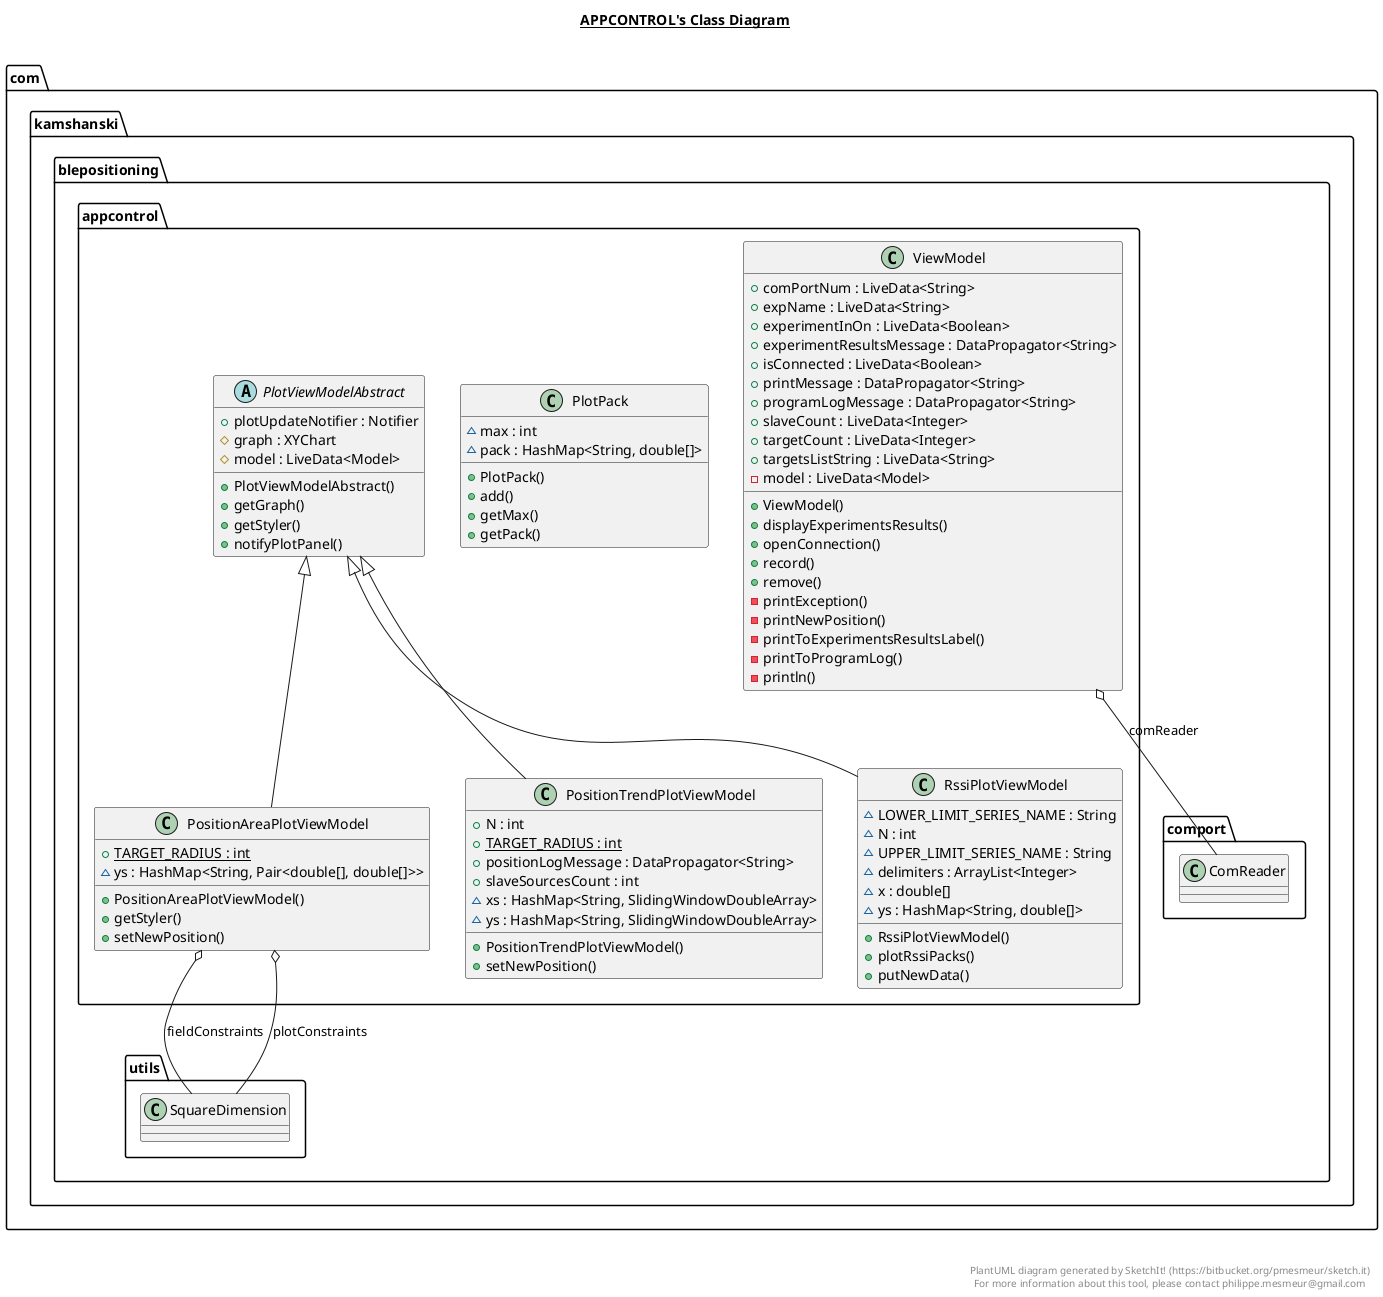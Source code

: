 @startuml

title __APPCONTROL's Class Diagram__\n

  namespace com.kamshanski.blepositioning {
    namespace appcontrol {
      class com.kamshanski.blepositioning.appcontrol.PlotPack {
          ~ max : int
          ~ pack : HashMap<String, double[]>
          + PlotPack()
          + add()
          + getMax()
          + getPack()
      }
    }
  }
  

  namespace com.kamshanski.blepositioning {
    namespace appcontrol {
      abstract class com.kamshanski.blepositioning.appcontrol.PlotViewModelAbstract {
          + plotUpdateNotifier : Notifier
          # graph : XYChart
          # model : LiveData<Model>
          + PlotViewModelAbstract()
          + getGraph()
          + getStyler()
          + notifyPlotPanel()
      }
    }
  }
  

  namespace com.kamshanski.blepositioning {
    namespace appcontrol {
      class com.kamshanski.blepositioning.appcontrol.PositionAreaPlotViewModel {
          {static} + TARGET_RADIUS : int
          ~ ys : HashMap<String, Pair<double[], double[]>>
          + PositionAreaPlotViewModel()
          + getStyler()
          + setNewPosition()
      }
    }
  }
  

  namespace com.kamshanski.blepositioning {
    namespace appcontrol {
      class com.kamshanski.blepositioning.appcontrol.PositionTrendPlotViewModel {
          + N : int
          {static} + TARGET_RADIUS : int
          + positionLogMessage : DataPropagator<String>
          + slaveSourcesCount : int
          ~ xs : HashMap<String, SlidingWindowDoubleArray>
          ~ ys : HashMap<String, SlidingWindowDoubleArray>
          + PositionTrendPlotViewModel()
          + setNewPosition()
      }
    }
  }
  

  namespace com.kamshanski.blepositioning {
    namespace appcontrol {
      class com.kamshanski.blepositioning.appcontrol.RssiPlotViewModel {
          ~ LOWER_LIMIT_SERIES_NAME : String
          ~ N : int
          ~ UPPER_LIMIT_SERIES_NAME : String
          ~ delimiters : ArrayList<Integer>
          ~ x : double[]
          ~ ys : HashMap<String, double[]>
          + RssiPlotViewModel()
          + plotRssiPacks()
          + putNewData()
      }
    }
  }
  

  namespace com.kamshanski.blepositioning {
    namespace appcontrol {
      class com.kamshanski.blepositioning.appcontrol.ViewModel {
          + comPortNum : LiveData<String>
          + expName : LiveData<String>
          + experimentInOn : LiveData<Boolean>
          + experimentResultsMessage : DataPropagator<String>
          + isConnected : LiveData<Boolean>
          + printMessage : DataPropagator<String>
          + programLogMessage : DataPropagator<String>
          + slaveCount : LiveData<Integer>
          + targetCount : LiveData<Integer>
          + targetsListString : LiveData<String>
          - model : LiveData<Model>
          + ViewModel()
          + displayExperimentsResults()
          + openConnection()
          + record()
          + remove()
          - printException()
          - printNewPosition()
          - printToExperimentsResultsLabel()
          - printToProgramLog()
          - println()
      }
    }
  }
  

  com.kamshanski.blepositioning.appcontrol.PositionAreaPlotViewModel -up-|> com.kamshanski.blepositioning.appcontrol.PlotViewModelAbstract
  com.kamshanski.blepositioning.appcontrol.PositionAreaPlotViewModel o-- com.kamshanski.blepositioning.utils.SquareDimension : fieldConstraints
  com.kamshanski.blepositioning.appcontrol.PositionAreaPlotViewModel o-- com.kamshanski.blepositioning.utils.SquareDimension : plotConstraints
  com.kamshanski.blepositioning.appcontrol.PositionTrendPlotViewModel -up-|> com.kamshanski.blepositioning.appcontrol.PlotViewModelAbstract
  com.kamshanski.blepositioning.appcontrol.RssiPlotViewModel -up-|> com.kamshanski.blepositioning.appcontrol.PlotViewModelAbstract
  com.kamshanski.blepositioning.appcontrol.ViewModel o-- com.kamshanski.blepositioning.comport.ComReader : comReader


right footer


PlantUML diagram generated by SketchIt! (https://bitbucket.org/pmesmeur/sketch.it)
For more information about this tool, please contact philippe.mesmeur@gmail.com
endfooter

@enduml

